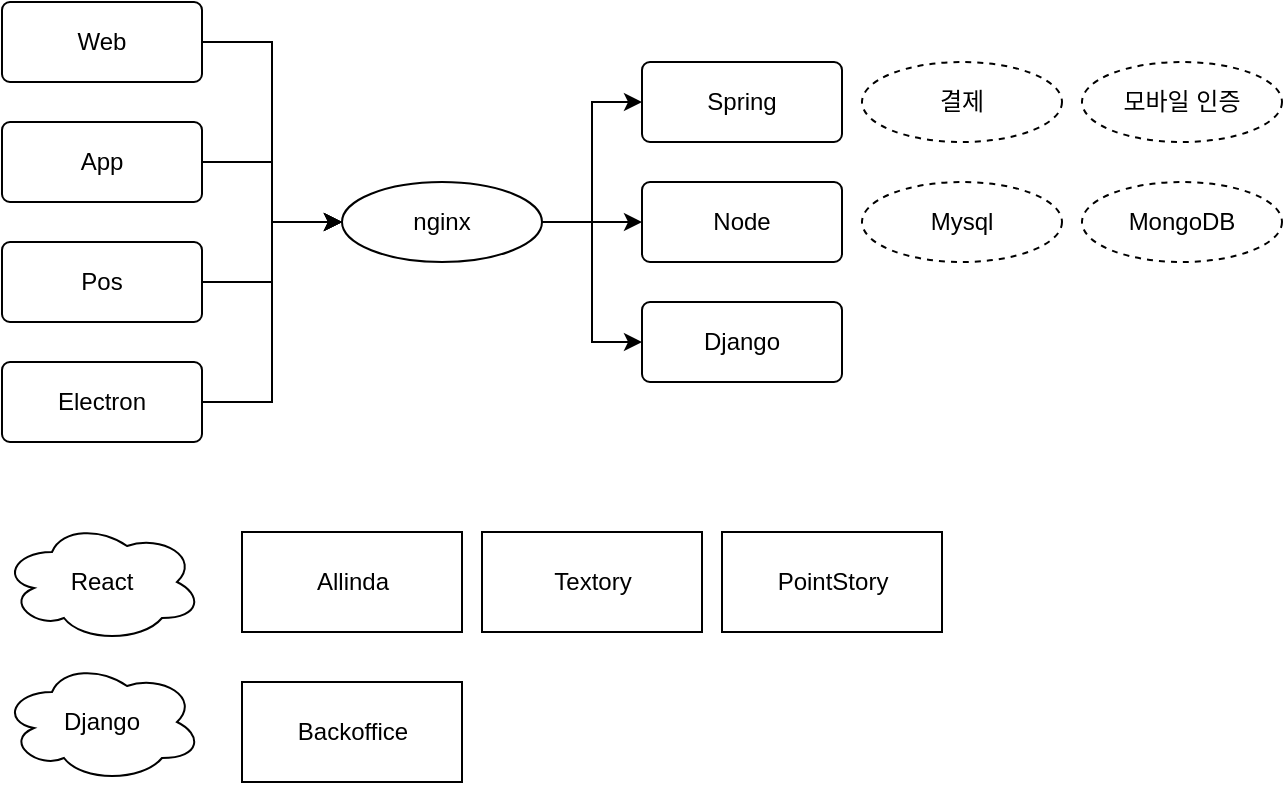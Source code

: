 <mxfile version="12.5.3" type="device"><diagram id="hFPxbpe6y6sIFQiD5DFN" name="Page-1"><mxGraphModel dx="1106" dy="845" grid="1" gridSize="10" guides="1" tooltips="1" connect="1" arrows="1" fold="1" page="1" pageScale="1" pageWidth="827" pageHeight="1169" math="0" shadow="0"><root><mxCell id="0"/><mxCell id="1" parent="0"/><mxCell id="CyXM52meobrfNv2NGffA-18" style="edgeStyle=orthogonalEdgeStyle;rounded=0;orthogonalLoop=1;jettySize=auto;html=1;exitX=1;exitY=0.5;exitDx=0;exitDy=0;entryX=0;entryY=0.5;entryDx=0;entryDy=0;" edge="1" parent="1" source="CyXM52meobrfNv2NGffA-1" target="CyXM52meobrfNv2NGffA-5"><mxGeometry relative="1" as="geometry"/></mxCell><mxCell id="CyXM52meobrfNv2NGffA-1" value="Web" style="rounded=1;arcSize=10;whiteSpace=wrap;html=1;align=center;" vertex="1" parent="1"><mxGeometry x="20" y="20" width="100" height="40" as="geometry"/></mxCell><mxCell id="CyXM52meobrfNv2NGffA-19" style="edgeStyle=orthogonalEdgeStyle;rounded=0;orthogonalLoop=1;jettySize=auto;html=1;exitX=1;exitY=0.5;exitDx=0;exitDy=0;entryX=0;entryY=0.5;entryDx=0;entryDy=0;" edge="1" parent="1" source="CyXM52meobrfNv2NGffA-2" target="CyXM52meobrfNv2NGffA-5"><mxGeometry relative="1" as="geometry"><mxPoint x="190" y="120" as="targetPoint"/></mxGeometry></mxCell><mxCell id="CyXM52meobrfNv2NGffA-2" value="App" style="rounded=1;arcSize=10;whiteSpace=wrap;html=1;align=center;" vertex="1" parent="1"><mxGeometry x="20" y="80" width="100" height="40" as="geometry"/></mxCell><mxCell id="CyXM52meobrfNv2NGffA-21" style="edgeStyle=orthogonalEdgeStyle;rounded=0;orthogonalLoop=1;jettySize=auto;html=1;exitX=1;exitY=0.5;exitDx=0;exitDy=0;entryX=0;entryY=0.5;entryDx=0;entryDy=0;" edge="1" parent="1" source="CyXM52meobrfNv2NGffA-3" target="CyXM52meobrfNv2NGffA-5"><mxGeometry relative="1" as="geometry"/></mxCell><mxCell id="CyXM52meobrfNv2NGffA-3" value="Pos" style="rounded=1;arcSize=10;whiteSpace=wrap;html=1;align=center;" vertex="1" parent="1"><mxGeometry x="20" y="140" width="100" height="40" as="geometry"/></mxCell><mxCell id="CyXM52meobrfNv2NGffA-22" style="edgeStyle=orthogonalEdgeStyle;rounded=0;orthogonalLoop=1;jettySize=auto;html=1;exitX=1;exitY=0.5;exitDx=0;exitDy=0;entryX=0;entryY=0.5;entryDx=0;entryDy=0;" edge="1" parent="1" source="CyXM52meobrfNv2NGffA-4" target="CyXM52meobrfNv2NGffA-5"><mxGeometry relative="1" as="geometry"/></mxCell><mxCell id="CyXM52meobrfNv2NGffA-4" value="Electron" style="rounded=1;arcSize=10;whiteSpace=wrap;html=1;align=center;" vertex="1" parent="1"><mxGeometry x="20" y="200" width="100" height="40" as="geometry"/></mxCell><mxCell id="CyXM52meobrfNv2NGffA-30" style="edgeStyle=orthogonalEdgeStyle;rounded=0;orthogonalLoop=1;jettySize=auto;html=1;exitX=1;exitY=0.5;exitDx=0;exitDy=0;entryX=0;entryY=0.5;entryDx=0;entryDy=0;" edge="1" parent="1" source="CyXM52meobrfNv2NGffA-5" target="CyXM52meobrfNv2NGffA-25"><mxGeometry relative="1" as="geometry"/></mxCell><mxCell id="CyXM52meobrfNv2NGffA-31" style="edgeStyle=orthogonalEdgeStyle;rounded=0;orthogonalLoop=1;jettySize=auto;html=1;exitX=1;exitY=0.5;exitDx=0;exitDy=0;entryX=0;entryY=0.5;entryDx=0;entryDy=0;" edge="1" parent="1" source="CyXM52meobrfNv2NGffA-5" target="CyXM52meobrfNv2NGffA-26"><mxGeometry relative="1" as="geometry"/></mxCell><mxCell id="CyXM52meobrfNv2NGffA-32" style="edgeStyle=orthogonalEdgeStyle;rounded=0;orthogonalLoop=1;jettySize=auto;html=1;exitX=1;exitY=0.5;exitDx=0;exitDy=0;entryX=0;entryY=0.5;entryDx=0;entryDy=0;" edge="1" parent="1" source="CyXM52meobrfNv2NGffA-5" target="CyXM52meobrfNv2NGffA-27"><mxGeometry relative="1" as="geometry"/></mxCell><mxCell id="CyXM52meobrfNv2NGffA-5" value="nginx" style="ellipse;whiteSpace=wrap;html=1;align=center;" vertex="1" parent="1"><mxGeometry x="190" y="110" width="100" height="40" as="geometry"/></mxCell><mxCell id="CyXM52meobrfNv2NGffA-25" value="Spring" style="rounded=1;arcSize=10;whiteSpace=wrap;html=1;align=center;" vertex="1" parent="1"><mxGeometry x="340" y="50" width="100" height="40" as="geometry"/></mxCell><mxCell id="CyXM52meobrfNv2NGffA-26" value="Node" style="rounded=1;arcSize=10;whiteSpace=wrap;html=1;align=center;" vertex="1" parent="1"><mxGeometry x="340" y="110" width="100" height="40" as="geometry"/></mxCell><mxCell id="CyXM52meobrfNv2NGffA-27" value="Django" style="rounded=1;arcSize=10;whiteSpace=wrap;html=1;align=center;" vertex="1" parent="1"><mxGeometry x="340" y="170" width="100" height="40" as="geometry"/></mxCell><mxCell id="CyXM52meobrfNv2NGffA-33" value="결제" style="ellipse;whiteSpace=wrap;html=1;align=center;dashed=1;" vertex="1" parent="1"><mxGeometry x="450" y="50" width="100" height="40" as="geometry"/></mxCell><mxCell id="CyXM52meobrfNv2NGffA-34" value="모바일 인증" style="ellipse;whiteSpace=wrap;html=1;align=center;dashed=1;" vertex="1" parent="1"><mxGeometry x="560" y="50" width="100" height="40" as="geometry"/></mxCell><mxCell id="CyXM52meobrfNv2NGffA-36" value="Mysql" style="ellipse;whiteSpace=wrap;html=1;align=center;dashed=1;" vertex="1" parent="1"><mxGeometry x="450" y="110" width="100" height="40" as="geometry"/></mxCell><mxCell id="CyXM52meobrfNv2NGffA-37" value="MongoDB" style="ellipse;whiteSpace=wrap;html=1;align=center;dashed=1;" vertex="1" parent="1"><mxGeometry x="560" y="110" width="100" height="40" as="geometry"/></mxCell><mxCell id="CyXM52meobrfNv2NGffA-38" value="React" style="ellipse;shape=cloud;whiteSpace=wrap;html=1;align=center;" vertex="1" parent="1"><mxGeometry x="20" y="280" width="100" height="60" as="geometry"/></mxCell><mxCell id="CyXM52meobrfNv2NGffA-39" value="Django" style="ellipse;shape=cloud;whiteSpace=wrap;html=1;align=center;" vertex="1" parent="1"><mxGeometry x="20" y="350" width="100" height="60" as="geometry"/></mxCell><mxCell id="CyXM52meobrfNv2NGffA-40" value="Allinda" style="html=1;" vertex="1" parent="1"><mxGeometry x="140" y="285" width="110" height="50" as="geometry"/></mxCell><mxCell id="CyXM52meobrfNv2NGffA-41" value="Textory" style="html=1;" vertex="1" parent="1"><mxGeometry x="260" y="285" width="110" height="50" as="geometry"/></mxCell><mxCell id="CyXM52meobrfNv2NGffA-42" value="PointStory" style="html=1;" vertex="1" parent="1"><mxGeometry x="380" y="285" width="110" height="50" as="geometry"/></mxCell><mxCell id="CyXM52meobrfNv2NGffA-43" value="Backoffice" style="html=1;" vertex="1" parent="1"><mxGeometry x="140" y="360" width="110" height="50" as="geometry"/></mxCell></root></mxGraphModel></diagram></mxfile>